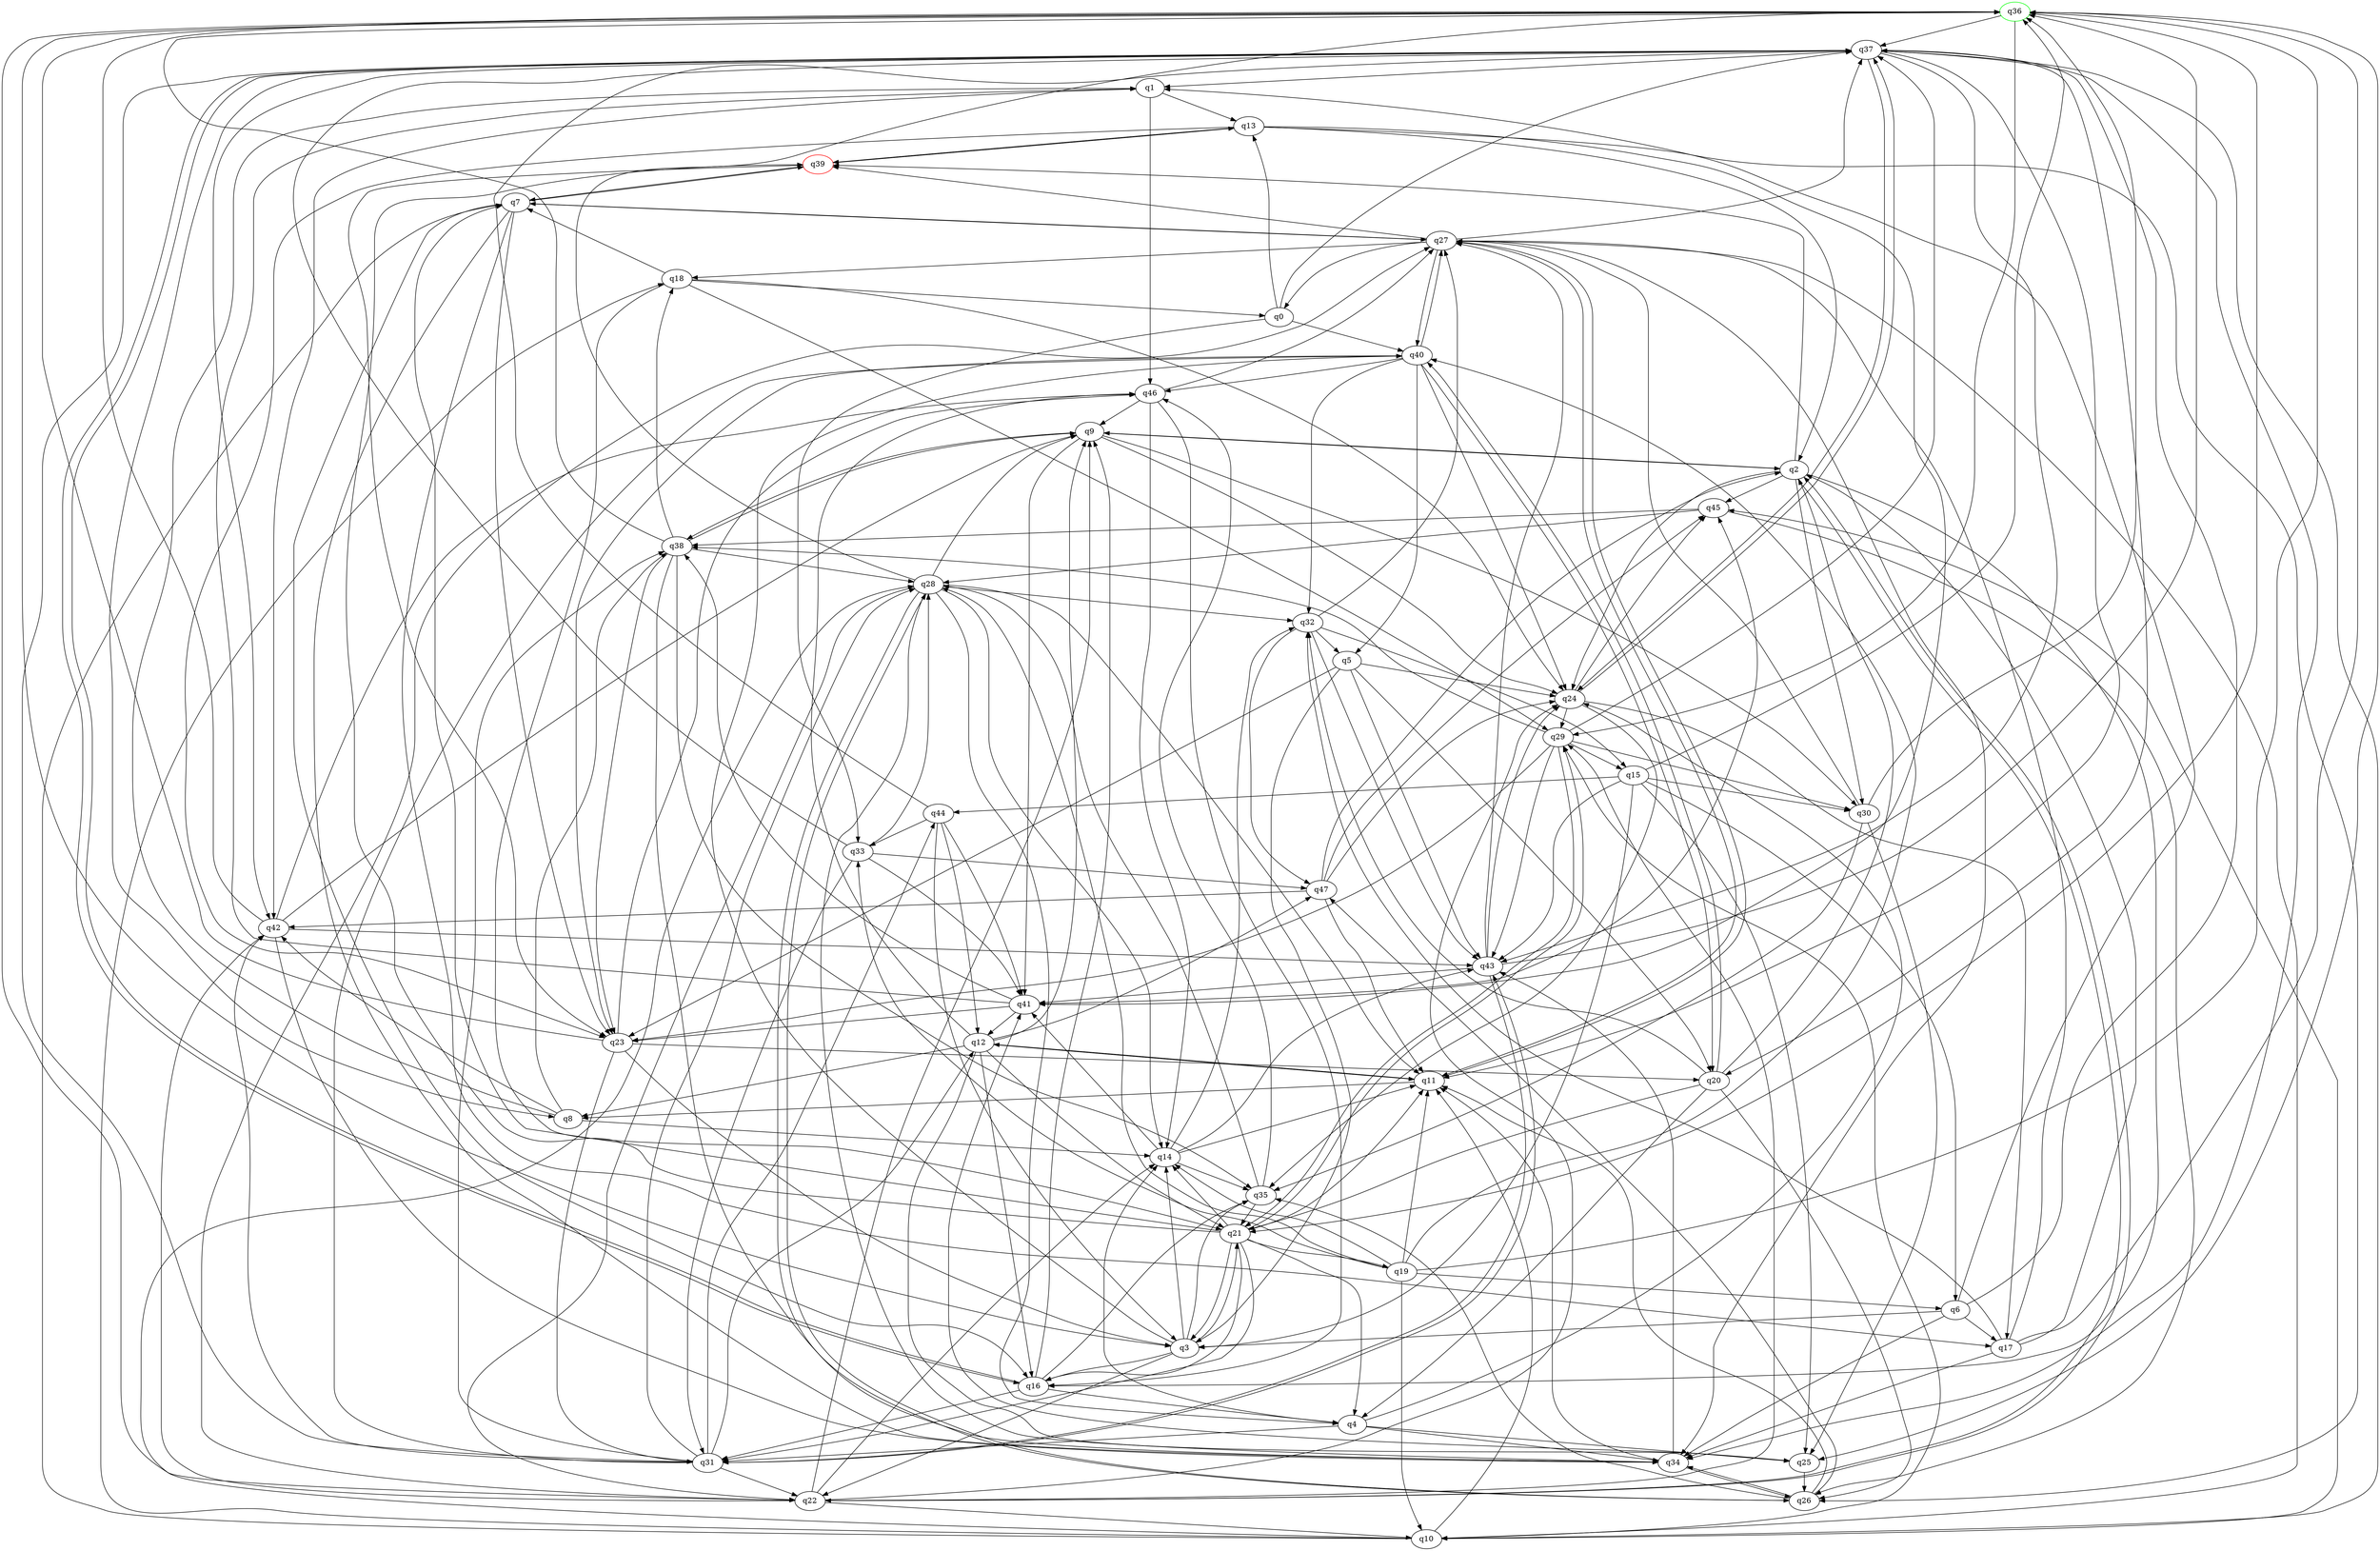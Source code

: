 digraph A{
q36 [initial=1,color=green];
q39 [final=1,color=red];
q0 -> q13;
q0 -> q33;
q0 -> q37;
q0 -> q40;
q1 -> q13;
q1 -> q42;
q1 -> q46;
q2 -> q9;
q2 -> q16;
q2 -> q22;
q2 -> q24;
q2 -> q30;
q2 -> q39;
q2 -> q45;
q3 -> q14;
q3 -> q16;
q3 -> q21;
q3 -> q22;
q3 -> q35;
q3 -> q40;
q4 -> q14;
q4 -> q24;
q4 -> q25;
q4 -> q31;
q4 -> q34;
q5 -> q3;
q5 -> q20;
q5 -> q23;
q5 -> q24;
q5 -> q43;
q6 -> q1;
q6 -> q3;
q6 -> q17;
q6 -> q34;
q6 -> q37;
q7 -> q16;
q7 -> q17;
q7 -> q23;
q7 -> q27;
q7 -> q34;
q7 -> q39;
q8 -> q1;
q8 -> q14;
q8 -> q38;
q8 -> q42;
q9 -> q2;
q9 -> q24;
q9 -> q30;
q9 -> q38;
q9 -> q41;
q10 -> q7;
q10 -> q11;
q10 -> q18;
q10 -> q28;
q10 -> q29;
q10 -> q45;
q11 -> q8;
q11 -> q12;
q11 -> q27;
q12 -> q8;
q12 -> q9;
q12 -> q11;
q12 -> q16;
q12 -> q21;
q12 -> q25;
q12 -> q46;
q12 -> q47;
q13 -> q2;
q13 -> q23;
q13 -> q26;
q13 -> q39;
q13 -> q41;
q14 -> q11;
q14 -> q32;
q14 -> q35;
q14 -> q41;
q14 -> q43;
q15 -> q3;
q15 -> q6;
q15 -> q25;
q15 -> q30;
q15 -> q36;
q15 -> q43;
q15 -> q44;
q16 -> q4;
q16 -> q9;
q16 -> q31;
q16 -> q35;
q16 -> q37;
q17 -> q2;
q17 -> q27;
q17 -> q32;
q17 -> q34;
q17 -> q36;
q18 -> q0;
q18 -> q7;
q18 -> q21;
q18 -> q24;
q18 -> q29;
q19 -> q6;
q19 -> q10;
q19 -> q11;
q19 -> q14;
q19 -> q28;
q19 -> q33;
q19 -> q36;
q19 -> q40;
q20 -> q2;
q20 -> q4;
q20 -> q21;
q20 -> q26;
q20 -> q32;
q20 -> q40;
q21 -> q3;
q21 -> q4;
q21 -> q7;
q21 -> q11;
q21 -> q14;
q21 -> q16;
q21 -> q19;
q21 -> q29;
q21 -> q31;
q21 -> q39;
q22 -> q2;
q22 -> q9;
q22 -> q10;
q22 -> q14;
q22 -> q24;
q22 -> q27;
q22 -> q29;
q22 -> q42;
q23 -> q3;
q23 -> q20;
q23 -> q31;
q23 -> q36;
q23 -> q46;
q24 -> q17;
q24 -> q29;
q24 -> q35;
q24 -> q37;
q24 -> q45;
q25 -> q26;
q25 -> q41;
q26 -> q11;
q26 -> q28;
q26 -> q34;
q26 -> q35;
q26 -> q47;
q27 -> q0;
q27 -> q7;
q27 -> q10;
q27 -> q11;
q27 -> q18;
q27 -> q34;
q27 -> q37;
q27 -> q39;
q27 -> q40;
q28 -> q4;
q28 -> q9;
q28 -> q11;
q28 -> q14;
q28 -> q22;
q28 -> q26;
q28 -> q32;
q28 -> q34;
q28 -> q36;
q29 -> q15;
q29 -> q21;
q29 -> q23;
q29 -> q30;
q29 -> q37;
q29 -> q38;
q29 -> q43;
q30 -> q25;
q30 -> q27;
q30 -> q35;
q30 -> q36;
q31 -> q12;
q31 -> q22;
q31 -> q28;
q31 -> q38;
q31 -> q40;
q31 -> q42;
q31 -> q43;
q31 -> q44;
q32 -> q5;
q32 -> q15;
q32 -> q27;
q32 -> q43;
q32 -> q47;
q33 -> q28;
q33 -> q31;
q33 -> q37;
q33 -> q41;
q33 -> q47;
q34 -> q11;
q34 -> q26;
q34 -> q43;
q35 -> q21;
q35 -> q28;
q35 -> q46;
q36 -> q3;
q36 -> q21;
q36 -> q22;
q36 -> q25;
q36 -> q29;
q36 -> q37;
q37 -> q1;
q37 -> q8;
q37 -> q10;
q37 -> q11;
q37 -> q16;
q37 -> q20;
q37 -> q24;
q37 -> q31;
q37 -> q34;
q37 -> q42;
q37 -> q43;
q38 -> q9;
q38 -> q18;
q38 -> q23;
q38 -> q28;
q38 -> q34;
q38 -> q35;
q38 -> q36;
q39 -> q7;
q39 -> q13;
q39 -> q23;
q40 -> q5;
q40 -> q20;
q40 -> q23;
q40 -> q24;
q40 -> q27;
q40 -> q32;
q40 -> q46;
q41 -> q1;
q41 -> q12;
q41 -> q23;
q41 -> q38;
q41 -> q45;
q42 -> q9;
q42 -> q34;
q42 -> q36;
q42 -> q43;
q42 -> q46;
q43 -> q24;
q43 -> q27;
q43 -> q31;
q43 -> q36;
q43 -> q41;
q44 -> q3;
q44 -> q12;
q44 -> q33;
q44 -> q37;
q44 -> q41;
q45 -> q26;
q45 -> q28;
q45 -> q38;
q46 -> q9;
q46 -> q14;
q46 -> q16;
q46 -> q27;
q47 -> q2;
q47 -> q11;
q47 -> q24;
q47 -> q42;
q47 -> q45;
}